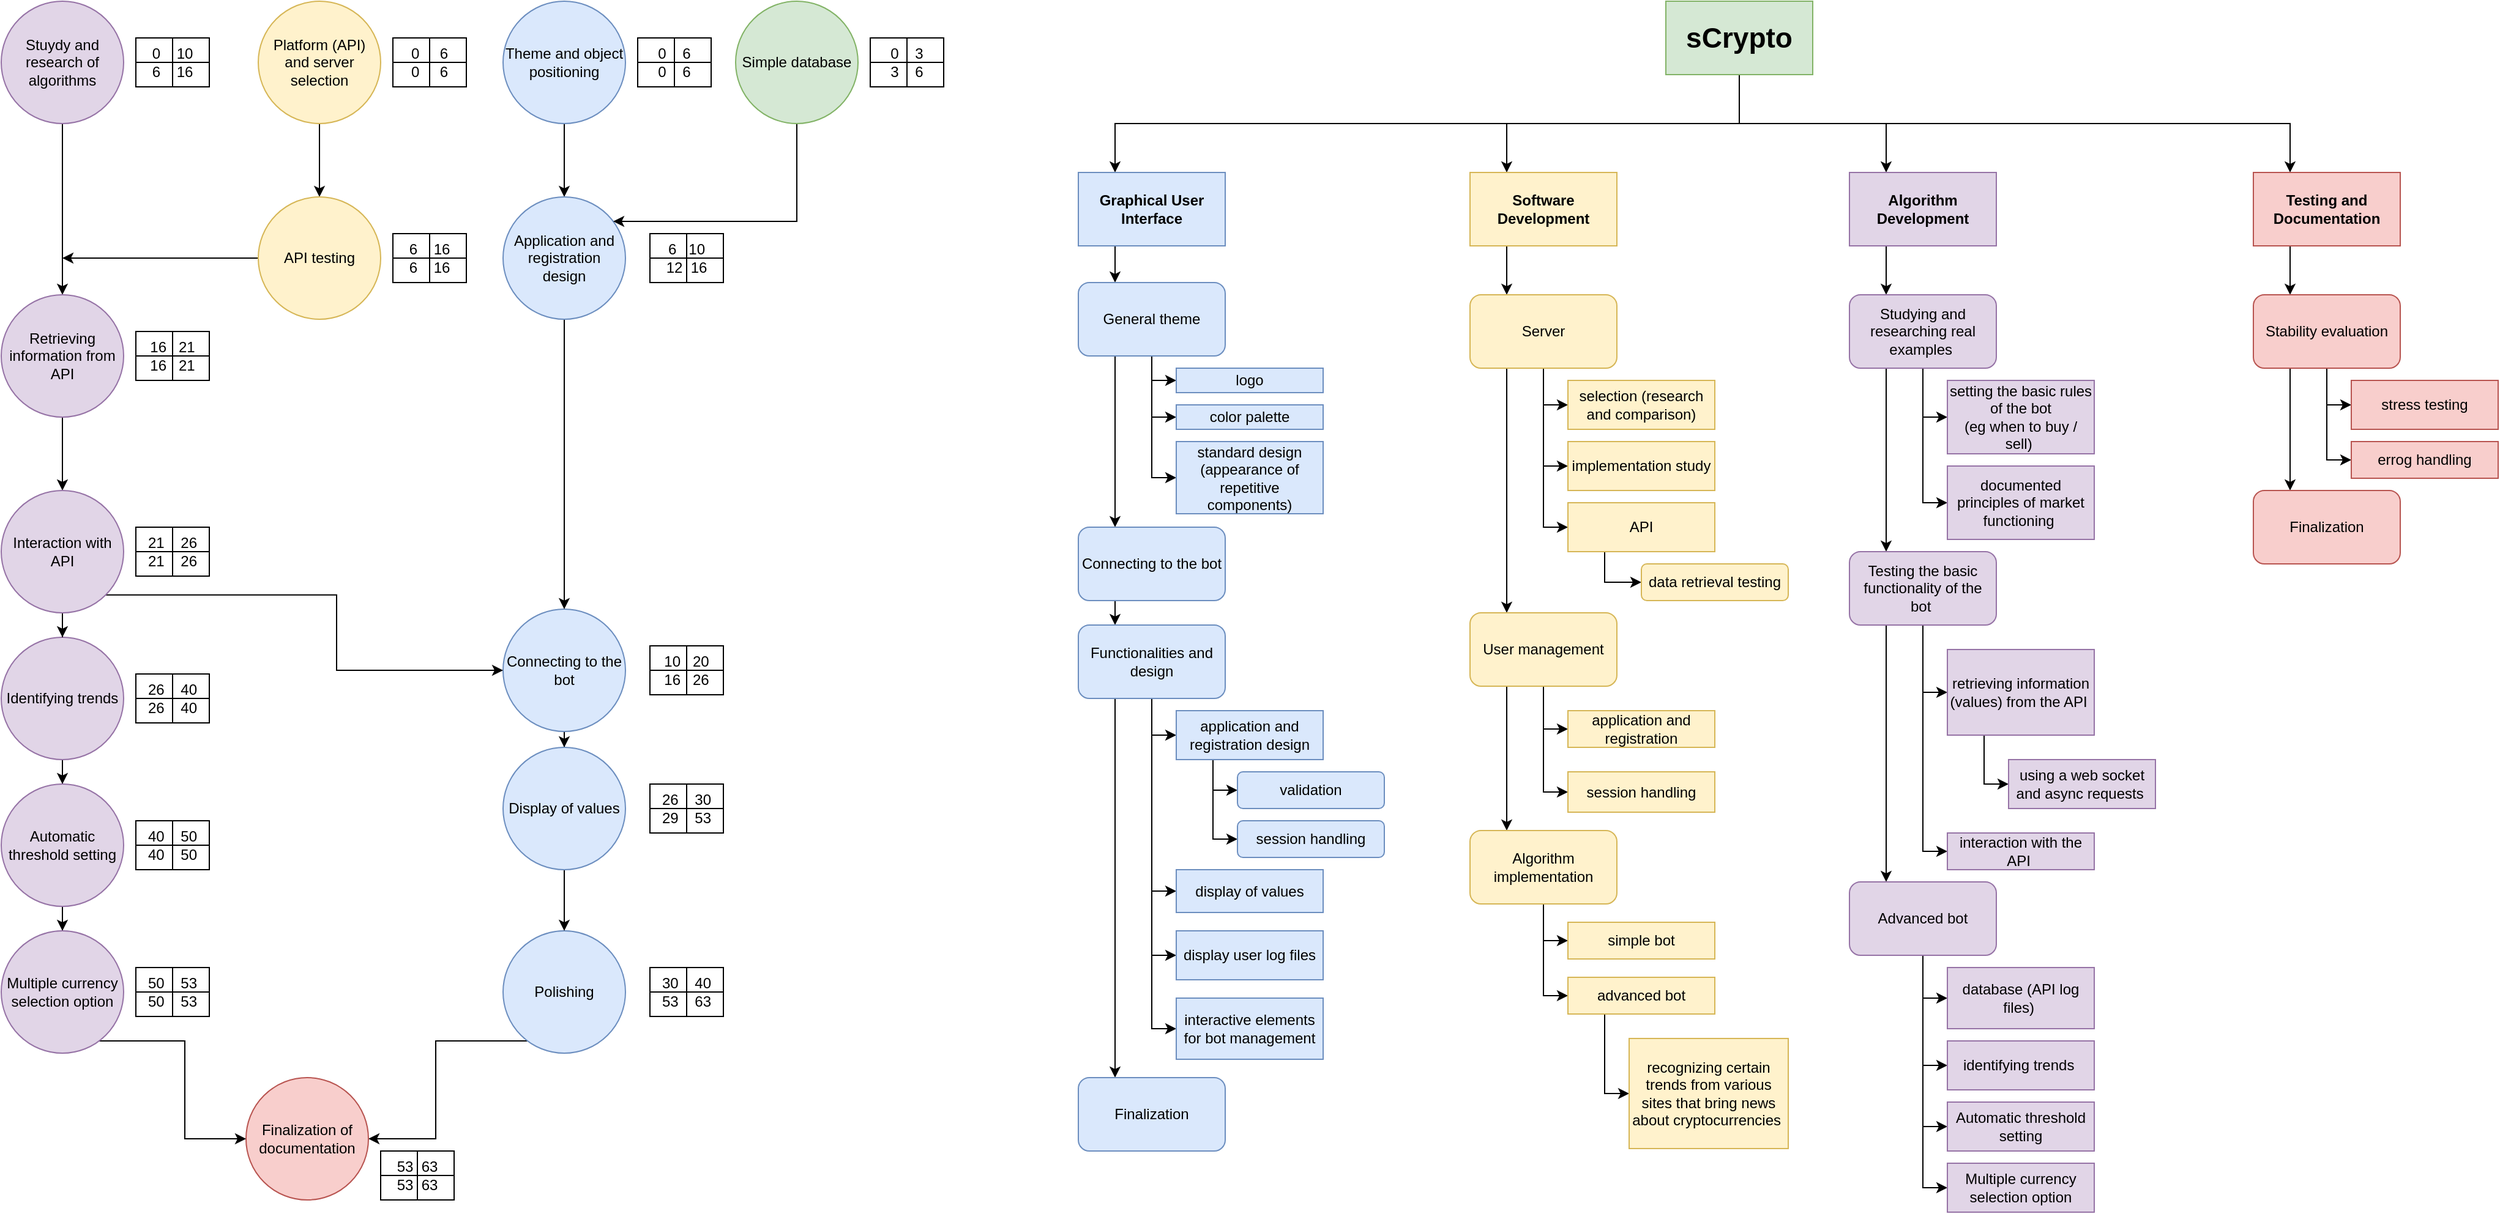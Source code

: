 <mxfile version="14.6.1" type="device"><diagram id="CkMSZtEMz1kI0RhEcMvx" name="Page-1"><mxGraphModel dx="2031" dy="1089" grid="1" gridSize="10" guides="1" tooltips="1" connect="1" arrows="1" fold="1" page="1" pageScale="1" pageWidth="827" pageHeight="1169" math="0" shadow="0"><root><mxCell id="0"/><mxCell id="1" parent="0"/><mxCell id="OihPeRFPpFxohvMjDCtl-1" style="edgeStyle=orthogonalEdgeStyle;rounded=0;orthogonalLoop=1;jettySize=auto;html=1;entryX=0.5;entryY=0;entryDx=0;entryDy=0;" edge="1" parent="1" source="OihPeRFPpFxohvMjDCtl-2" target="OihPeRFPpFxohvMjDCtl-17"><mxGeometry relative="1" as="geometry"><Array as="points"><mxPoint x="90" y="330"/><mxPoint x="90" y="330"/></Array><mxPoint x="30" y="360" as="targetPoint"/></mxGeometry></mxCell><mxCell id="OihPeRFPpFxohvMjDCtl-2" value="&lt;span&gt;Stuydy and research of algorithms&lt;/span&gt;" style="ellipse;whiteSpace=wrap;html=1;aspect=fixed;fillColor=#e1d5e7;strokeColor=#9673a6;" vertex="1" parent="1"><mxGeometry x="40" y="120" width="100" height="100" as="geometry"/></mxCell><mxCell id="OihPeRFPpFxohvMjDCtl-3" style="edgeStyle=orthogonalEdgeStyle;rounded=0;orthogonalLoop=1;jettySize=auto;html=1;" edge="1" parent="1" source="OihPeRFPpFxohvMjDCtl-4" target="OihPeRFPpFxohvMjDCtl-8"><mxGeometry relative="1" as="geometry"/></mxCell><mxCell id="OihPeRFPpFxohvMjDCtl-4" value="Theme and object positioning" style="ellipse;whiteSpace=wrap;html=1;aspect=fixed;fillColor=#dae8fc;strokeColor=#6c8ebf;" vertex="1" parent="1"><mxGeometry x="450" y="120" width="100" height="100" as="geometry"/></mxCell><mxCell id="OihPeRFPpFxohvMjDCtl-5" style="edgeStyle=orthogonalEdgeStyle;rounded=0;orthogonalLoop=1;jettySize=auto;html=1;" edge="1" parent="1" source="OihPeRFPpFxohvMjDCtl-6" target="OihPeRFPpFxohvMjDCtl-28"><mxGeometry relative="1" as="geometry"/></mxCell><mxCell id="OihPeRFPpFxohvMjDCtl-6" value="&lt;span&gt;Connecting to the bot&lt;/span&gt;" style="ellipse;whiteSpace=wrap;html=1;aspect=fixed;fillColor=#dae8fc;strokeColor=#6c8ebf;" vertex="1" parent="1"><mxGeometry x="450" y="617" width="100" height="100" as="geometry"/></mxCell><mxCell id="OihPeRFPpFxohvMjDCtl-7" style="edgeStyle=orthogonalEdgeStyle;rounded=0;orthogonalLoop=1;jettySize=auto;html=1;" edge="1" parent="1" source="OihPeRFPpFxohvMjDCtl-8" target="OihPeRFPpFxohvMjDCtl-6"><mxGeometry relative="1" as="geometry"/></mxCell><mxCell id="OihPeRFPpFxohvMjDCtl-8" value="&lt;span&gt;Application and&lt;br&gt;registration design&lt;/span&gt;" style="ellipse;whiteSpace=wrap;html=1;aspect=fixed;fillColor=#dae8fc;strokeColor=#6c8ebf;" vertex="1" parent="1"><mxGeometry x="450" y="280" width="100" height="100" as="geometry"/></mxCell><mxCell id="OihPeRFPpFxohvMjDCtl-9" style="edgeStyle=orthogonalEdgeStyle;rounded=0;orthogonalLoop=1;jettySize=auto;html=1;entryX=1;entryY=0.5;entryDx=0;entryDy=0;" edge="1" parent="1" source="OihPeRFPpFxohvMjDCtl-10" target="OihPeRFPpFxohvMjDCtl-11"><mxGeometry relative="1" as="geometry"><Array as="points"><mxPoint x="395" y="970"/><mxPoint x="395" y="1050"/></Array></mxGeometry></mxCell><mxCell id="OihPeRFPpFxohvMjDCtl-10" value="&lt;span&gt;Polishing&lt;/span&gt;" style="ellipse;whiteSpace=wrap;html=1;aspect=fixed;fillColor=#dae8fc;strokeColor=#6c8ebf;" vertex="1" parent="1"><mxGeometry x="450" y="880" width="100" height="100" as="geometry"/></mxCell><mxCell id="OihPeRFPpFxohvMjDCtl-11" value="&lt;span&gt;Finalization of documentation&lt;/span&gt;" style="ellipse;whiteSpace=wrap;html=1;aspect=fixed;fillColor=#f8cecc;strokeColor=#b85450;" vertex="1" parent="1"><mxGeometry x="240" y="1000" width="100" height="100" as="geometry"/></mxCell><mxCell id="OihPeRFPpFxohvMjDCtl-12" style="edgeStyle=orthogonalEdgeStyle;rounded=0;orthogonalLoop=1;jettySize=auto;html=1;" edge="1" parent="1" source="OihPeRFPpFxohvMjDCtl-13" target="OihPeRFPpFxohvMjDCtl-30"><mxGeometry relative="1" as="geometry"/></mxCell><mxCell id="OihPeRFPpFxohvMjDCtl-13" value="Platform (API) and server selection" style="ellipse;whiteSpace=wrap;html=1;aspect=fixed;fillColor=#fff2cc;strokeColor=#d6b656;" vertex="1" parent="1"><mxGeometry x="250" y="120" width="100" height="100" as="geometry"/></mxCell><mxCell id="OihPeRFPpFxohvMjDCtl-14" style="edgeStyle=orthogonalEdgeStyle;rounded=0;orthogonalLoop=1;jettySize=auto;html=1;exitX=0.5;exitY=1;exitDx=0;exitDy=0;" edge="1" parent="1" source="OihPeRFPpFxohvMjDCtl-15" target="OihPeRFPpFxohvMjDCtl-8"><mxGeometry relative="1" as="geometry"><Array as="points"><mxPoint x="690" y="300"/></Array></mxGeometry></mxCell><mxCell id="OihPeRFPpFxohvMjDCtl-15" value="Simple database" style="ellipse;whiteSpace=wrap;html=1;aspect=fixed;fillColor=#d5e8d4;strokeColor=#82b366;" vertex="1" parent="1"><mxGeometry x="640" y="120" width="100" height="100" as="geometry"/></mxCell><mxCell id="OihPeRFPpFxohvMjDCtl-16" style="edgeStyle=orthogonalEdgeStyle;rounded=0;orthogonalLoop=1;jettySize=auto;html=1;entryX=0.5;entryY=0;entryDx=0;entryDy=0;" edge="1" parent="1" source="OihPeRFPpFxohvMjDCtl-17" target="OihPeRFPpFxohvMjDCtl-26"><mxGeometry relative="1" as="geometry"/></mxCell><mxCell id="OihPeRFPpFxohvMjDCtl-17" value="Retrieving information from API" style="ellipse;whiteSpace=wrap;html=1;aspect=fixed;fillColor=#e1d5e7;strokeColor=#9673a6;" vertex="1" parent="1"><mxGeometry x="40" y="360" width="100" height="100" as="geometry"/></mxCell><mxCell id="OihPeRFPpFxohvMjDCtl-18" style="edgeStyle=orthogonalEdgeStyle;rounded=0;orthogonalLoop=1;jettySize=auto;html=1;" edge="1" parent="1" source="OihPeRFPpFxohvMjDCtl-19" target="OihPeRFPpFxohvMjDCtl-21"><mxGeometry relative="1" as="geometry"/></mxCell><mxCell id="OihPeRFPpFxohvMjDCtl-19" value="Identifying trends" style="ellipse;whiteSpace=wrap;html=1;aspect=fixed;fillColor=#e1d5e7;strokeColor=#9673a6;" vertex="1" parent="1"><mxGeometry x="40" y="640" width="100" height="100" as="geometry"/></mxCell><mxCell id="OihPeRFPpFxohvMjDCtl-20" style="edgeStyle=orthogonalEdgeStyle;rounded=0;orthogonalLoop=1;jettySize=auto;html=1;" edge="1" parent="1" source="OihPeRFPpFxohvMjDCtl-21" target="OihPeRFPpFxohvMjDCtl-23"><mxGeometry relative="1" as="geometry"/></mxCell><mxCell id="OihPeRFPpFxohvMjDCtl-21" value="Automatic threshold setting" style="ellipse;whiteSpace=wrap;html=1;aspect=fixed;fillColor=#e1d5e7;strokeColor=#9673a6;" vertex="1" parent="1"><mxGeometry x="40" y="760" width="100" height="100" as="geometry"/></mxCell><mxCell id="OihPeRFPpFxohvMjDCtl-22" style="edgeStyle=orthogonalEdgeStyle;rounded=0;orthogonalLoop=1;jettySize=auto;html=1;entryX=0;entryY=0.5;entryDx=0;entryDy=0;" edge="1" parent="1" source="OihPeRFPpFxohvMjDCtl-23" target="OihPeRFPpFxohvMjDCtl-11"><mxGeometry relative="1" as="geometry"><Array as="points"><mxPoint x="190" y="970"/><mxPoint x="190" y="1050"/></Array></mxGeometry></mxCell><mxCell id="OihPeRFPpFxohvMjDCtl-23" value="Multiple currency selection option" style="ellipse;whiteSpace=wrap;html=1;aspect=fixed;fillColor=#e1d5e7;strokeColor=#9673a6;" vertex="1" parent="1"><mxGeometry x="40" y="880" width="100" height="100" as="geometry"/></mxCell><mxCell id="OihPeRFPpFxohvMjDCtl-24" style="edgeStyle=orthogonalEdgeStyle;rounded=0;orthogonalLoop=1;jettySize=auto;html=1;" edge="1" parent="1" source="OihPeRFPpFxohvMjDCtl-26" target="OihPeRFPpFxohvMjDCtl-19"><mxGeometry relative="1" as="geometry"/></mxCell><mxCell id="OihPeRFPpFxohvMjDCtl-25" style="edgeStyle=orthogonalEdgeStyle;rounded=0;orthogonalLoop=1;jettySize=auto;html=1;exitX=1;exitY=1;exitDx=0;exitDy=0;" edge="1" parent="1" source="OihPeRFPpFxohvMjDCtl-26" target="OihPeRFPpFxohvMjDCtl-6"><mxGeometry relative="1" as="geometry"><Array as="points"><mxPoint x="314" y="605"/><mxPoint x="314" y="667"/></Array></mxGeometry></mxCell><mxCell id="OihPeRFPpFxohvMjDCtl-26" value="Interaction with API" style="ellipse;whiteSpace=wrap;html=1;aspect=fixed;fillColor=#e1d5e7;strokeColor=#9673a6;" vertex="1" parent="1"><mxGeometry x="40" y="520" width="100" height="100" as="geometry"/></mxCell><mxCell id="OihPeRFPpFxohvMjDCtl-27" style="edgeStyle=orthogonalEdgeStyle;rounded=0;orthogonalLoop=1;jettySize=auto;html=1;" edge="1" parent="1" source="OihPeRFPpFxohvMjDCtl-28" target="OihPeRFPpFxohvMjDCtl-10"><mxGeometry relative="1" as="geometry"/></mxCell><mxCell id="OihPeRFPpFxohvMjDCtl-28" value="&lt;span&gt;Display of values&lt;/span&gt;" style="ellipse;whiteSpace=wrap;html=1;aspect=fixed;fillColor=#dae8fc;strokeColor=#6c8ebf;" vertex="1" parent="1"><mxGeometry x="450" y="730" width="100" height="100" as="geometry"/></mxCell><mxCell id="OihPeRFPpFxohvMjDCtl-29" style="edgeStyle=orthogonalEdgeStyle;rounded=0;orthogonalLoop=1;jettySize=auto;html=1;" edge="1" parent="1" source="OihPeRFPpFxohvMjDCtl-30"><mxGeometry relative="1" as="geometry"><mxPoint x="90" y="330.0" as="targetPoint"/><Array as="points"><mxPoint x="90" y="330"/></Array></mxGeometry></mxCell><mxCell id="OihPeRFPpFxohvMjDCtl-30" value="&lt;div&gt;API testing&lt;/div&gt;" style="ellipse;whiteSpace=wrap;html=1;aspect=fixed;fillColor=#fff2cc;strokeColor=#d6b656;" vertex="1" parent="1"><mxGeometry x="250" y="280" width="100" height="100" as="geometry"/></mxCell><mxCell id="OihPeRFPpFxohvMjDCtl-31" value="&lt;div&gt;0&amp;nbsp;&amp;nbsp;&amp;nbsp; 10&lt;/div&gt;&lt;div&gt;6&amp;nbsp;&amp;nbsp;&amp;nbsp; 16&lt;br&gt;&lt;/div&gt;" style="shape=internalStorage;whiteSpace=wrap;html=1;backgroundOutline=1;dx=30;dy=20;" vertex="1" parent="1"><mxGeometry x="150" y="150" width="60" height="40" as="geometry"/></mxCell><mxCell id="OihPeRFPpFxohvMjDCtl-32" value="&lt;div&gt;0&amp;nbsp;&amp;nbsp;&amp;nbsp;&amp;nbsp; 6&lt;br&gt;&lt;/div&gt;&lt;div&gt;0&amp;nbsp;&amp;nbsp;&amp;nbsp;&amp;nbsp; 6&lt;br&gt;&lt;/div&gt;" style="shape=internalStorage;whiteSpace=wrap;html=1;backgroundOutline=1;dx=30;dy=20;" vertex="1" parent="1"><mxGeometry x="360" y="150" width="60" height="40" as="geometry"/></mxCell><mxCell id="OihPeRFPpFxohvMjDCtl-33" value="&lt;div&gt;0&amp;nbsp;&amp;nbsp;&amp;nbsp; 6&lt;/div&gt;&lt;div&gt;0&amp;nbsp;&amp;nbsp;&amp;nbsp; 6&lt;br&gt;&lt;/div&gt;" style="shape=internalStorage;whiteSpace=wrap;html=1;backgroundOutline=1;dx=30;dy=20;" vertex="1" parent="1"><mxGeometry x="560" y="150" width="60" height="40" as="geometry"/></mxCell><mxCell id="OihPeRFPpFxohvMjDCtl-34" value="&lt;div&gt;0&amp;nbsp;&amp;nbsp;&amp;nbsp; 3&lt;/div&gt;&lt;div&gt;3&amp;nbsp;&amp;nbsp;&amp;nbsp; 6&lt;br&gt;&lt;/div&gt;" style="shape=internalStorage;whiteSpace=wrap;html=1;backgroundOutline=1;dx=30;dy=20;" vertex="1" parent="1"><mxGeometry x="750" y="150" width="60" height="40" as="geometry"/></mxCell><mxCell id="OihPeRFPpFxohvMjDCtl-35" value="&lt;div&gt;6&amp;nbsp;&amp;nbsp;&amp;nbsp; 16&lt;/div&gt;&lt;div&gt;6&amp;nbsp;&amp;nbsp;&amp;nbsp; 16&lt;br&gt;&lt;/div&gt;" style="shape=internalStorage;whiteSpace=wrap;html=1;backgroundOutline=1;dx=30;dy=20;" vertex="1" parent="1"><mxGeometry x="360" y="310" width="60" height="40" as="geometry"/></mxCell><mxCell id="OihPeRFPpFxohvMjDCtl-36" value="&lt;div&gt;6&amp;nbsp;&amp;nbsp; 10&lt;/div&gt;&lt;div&gt;12&amp;nbsp; 16&lt;br&gt;&lt;/div&gt;" style="shape=internalStorage;whiteSpace=wrap;html=1;backgroundOutline=1;dx=30;dy=20;" vertex="1" parent="1"><mxGeometry x="570" y="310" width="60" height="40" as="geometry"/></mxCell><mxCell id="OihPeRFPpFxohvMjDCtl-37" value="&lt;div&gt;16&amp;nbsp;&amp;nbsp; 21&lt;/div&gt;&lt;div&gt;16&amp;nbsp;&amp;nbsp; 21&lt;br&gt;&lt;/div&gt;" style="shape=internalStorage;whiteSpace=wrap;html=1;backgroundOutline=1;dx=30;dy=20;" vertex="1" parent="1"><mxGeometry x="150" y="390" width="60" height="40" as="geometry"/></mxCell><mxCell id="OihPeRFPpFxohvMjDCtl-38" value="&lt;div&gt;21 &amp;nbsp;&amp;nbsp; 26&lt;/div&gt;&lt;div&gt;21 &amp;nbsp;&amp;nbsp; 26&lt;br&gt;&lt;/div&gt;" style="shape=internalStorage;whiteSpace=wrap;html=1;backgroundOutline=1;dx=30;dy=20;" vertex="1" parent="1"><mxGeometry x="150" y="550" width="60" height="40" as="geometry"/></mxCell><mxCell id="OihPeRFPpFxohvMjDCtl-39" value="&lt;div&gt;10&amp;nbsp;&amp;nbsp; 20&lt;br&gt;&lt;/div&gt;&lt;div&gt;16&amp;nbsp;&amp;nbsp; 26&lt;br&gt;&lt;/div&gt;" style="shape=internalStorage;whiteSpace=wrap;html=1;backgroundOutline=1;dx=30;dy=20;" vertex="1" parent="1"><mxGeometry x="570" y="647" width="60" height="40" as="geometry"/></mxCell><mxCell id="OihPeRFPpFxohvMjDCtl-40" value="&lt;div&gt;26 &amp;nbsp;&amp;nbsp; 40&lt;/div&gt;&lt;div&gt;26&amp;nbsp;&amp;nbsp;&amp;nbsp; 40&lt;br&gt;&lt;/div&gt;" style="shape=internalStorage;whiteSpace=wrap;html=1;backgroundOutline=1;dx=30;dy=20;" vertex="1" parent="1"><mxGeometry x="150" y="670" width="60" height="40" as="geometry"/></mxCell><mxCell id="OihPeRFPpFxohvMjDCtl-41" value="&lt;div&gt;40 &amp;nbsp;&amp;nbsp; 50&lt;br&gt;&lt;/div&gt;&lt;div&gt;40&amp;nbsp;&amp;nbsp;&amp;nbsp; 50 &lt;br&gt;&lt;/div&gt;" style="shape=internalStorage;whiteSpace=wrap;html=1;backgroundOutline=1;dx=30;dy=20;" vertex="1" parent="1"><mxGeometry x="150" y="790" width="60" height="40" as="geometry"/></mxCell><mxCell id="OihPeRFPpFxohvMjDCtl-42" value="&lt;div&gt;50 &amp;nbsp;&amp;nbsp; 53&lt;/div&gt;&lt;div&gt;50 &amp;nbsp;&amp;nbsp; 53&lt;br&gt;&lt;/div&gt;" style="shape=internalStorage;whiteSpace=wrap;html=1;backgroundOutline=1;dx=30;dy=20;" vertex="1" parent="1"><mxGeometry x="150" y="910" width="60" height="40" as="geometry"/></mxCell><mxCell id="OihPeRFPpFxohvMjDCtl-43" value="&lt;div&gt;26 &amp;nbsp;&amp;nbsp; 30&lt;/div&gt;&lt;div&gt;29&amp;nbsp;&amp;nbsp;&amp;nbsp; 53&lt;br&gt;&lt;/div&gt;" style="shape=internalStorage;whiteSpace=wrap;html=1;backgroundOutline=1;dx=30;dy=20;" vertex="1" parent="1"><mxGeometry x="570" y="760" width="60" height="40" as="geometry"/></mxCell><mxCell id="OihPeRFPpFxohvMjDCtl-44" value="&lt;div&gt;30&amp;nbsp;&amp;nbsp;&amp;nbsp; 40&lt;/div&gt;&lt;div&gt;53&amp;nbsp;&amp;nbsp;&amp;nbsp; 63&lt;br&gt;&lt;/div&gt;" style="shape=internalStorage;whiteSpace=wrap;html=1;backgroundOutline=1;dx=30;dy=20;" vertex="1" parent="1"><mxGeometry x="570" y="910" width="60" height="40" as="geometry"/></mxCell><mxCell id="OihPeRFPpFxohvMjDCtl-45" value="&lt;div&gt;53&amp;nbsp; 63&lt;/div&gt;&lt;div&gt;53&amp;nbsp; 63&lt;br&gt;&lt;/div&gt;" style="shape=internalStorage;whiteSpace=wrap;html=1;backgroundOutline=1;dx=30;dy=20;" vertex="1" parent="1"><mxGeometry x="350" y="1060" width="60" height="40" as="geometry"/></mxCell><mxCell id="OihPeRFPpFxohvMjDCtl-46" style="edgeStyle=orthogonalEdgeStyle;rounded=0;orthogonalLoop=1;jettySize=auto;html=1;exitX=0.5;exitY=1;exitDx=0;exitDy=0;entryX=0.25;entryY=0;entryDx=0;entryDy=0;" edge="1" parent="1" source="OihPeRFPpFxohvMjDCtl-50" target="OihPeRFPpFxohvMjDCtl-52"><mxGeometry relative="1" as="geometry"/></mxCell><mxCell id="OihPeRFPpFxohvMjDCtl-47" style="edgeStyle=orthogonalEdgeStyle;rounded=0;orthogonalLoop=1;jettySize=auto;html=1;exitX=0.5;exitY=1;exitDx=0;exitDy=0;entryX=0.25;entryY=0;entryDx=0;entryDy=0;" edge="1" parent="1" source="OihPeRFPpFxohvMjDCtl-50" target="OihPeRFPpFxohvMjDCtl-63"><mxGeometry relative="1" as="geometry"/></mxCell><mxCell id="OihPeRFPpFxohvMjDCtl-48" style="edgeStyle=orthogonalEdgeStyle;rounded=0;orthogonalLoop=1;jettySize=auto;html=1;exitX=0.5;exitY=1;exitDx=0;exitDy=0;entryX=0.25;entryY=0;entryDx=0;entryDy=0;" edge="1" parent="1" source="OihPeRFPpFxohvMjDCtl-50" target="OihPeRFPpFxohvMjDCtl-56"><mxGeometry relative="1" as="geometry"/></mxCell><mxCell id="OihPeRFPpFxohvMjDCtl-49" style="edgeStyle=orthogonalEdgeStyle;rounded=0;orthogonalLoop=1;jettySize=auto;html=1;exitX=0.5;exitY=1;exitDx=0;exitDy=0;entryX=0.25;entryY=0;entryDx=0;entryDy=0;" edge="1" parent="1" source="OihPeRFPpFxohvMjDCtl-50" target="OihPeRFPpFxohvMjDCtl-54"><mxGeometry relative="1" as="geometry"/></mxCell><mxCell id="OihPeRFPpFxohvMjDCtl-50" value="&lt;div style=&quot;font-size: 23px&quot;&gt;&lt;b&gt;sCrypto&lt;/b&gt;&lt;font style=&quot;font-size: 23px&quot;&gt;&lt;b&gt;&lt;br&gt;&lt;/b&gt;&lt;/font&gt;&lt;/div&gt;" style="rounded=0;whiteSpace=wrap;html=1;fillColor=#d5e8d4;strokeColor=#82b366;" vertex="1" parent="1"><mxGeometry x="1400" y="120" width="120" height="60" as="geometry"/></mxCell><mxCell id="OihPeRFPpFxohvMjDCtl-51" style="edgeStyle=orthogonalEdgeStyle;rounded=0;orthogonalLoop=1;jettySize=auto;html=1;exitX=0.25;exitY=1;exitDx=0;exitDy=0;entryX=0.25;entryY=0;entryDx=0;entryDy=0;" edge="1" parent="1" source="OihPeRFPpFxohvMjDCtl-52" target="OihPeRFPpFxohvMjDCtl-61"><mxGeometry relative="1" as="geometry"/></mxCell><mxCell id="OihPeRFPpFxohvMjDCtl-52" value="&lt;b&gt;Graphical User Interface&lt;br&gt;&lt;/b&gt;" style="rounded=0;whiteSpace=wrap;html=1;fillColor=#dae8fc;strokeColor=#6c8ebf;" vertex="1" parent="1"><mxGeometry x="920" y="260" width="120" height="60" as="geometry"/></mxCell><mxCell id="OihPeRFPpFxohvMjDCtl-53" style="edgeStyle=orthogonalEdgeStyle;rounded=0;orthogonalLoop=1;jettySize=auto;html=1;exitX=0.25;exitY=1;exitDx=0;exitDy=0;entryX=0.25;entryY=0;entryDx=0;entryDy=0;" edge="1" parent="1" source="OihPeRFPpFxohvMjDCtl-54" target="OihPeRFPpFxohvMjDCtl-80"><mxGeometry relative="1" as="geometry"/></mxCell><mxCell id="OihPeRFPpFxohvMjDCtl-54" value="&lt;b&gt;Software Development&lt;br&gt;&lt;/b&gt;" style="rounded=0;whiteSpace=wrap;html=1;fillColor=#fff2cc;strokeColor=#d6b656;" vertex="1" parent="1"><mxGeometry x="1240" y="260" width="120" height="60" as="geometry"/></mxCell><mxCell id="OihPeRFPpFxohvMjDCtl-55" style="edgeStyle=orthogonalEdgeStyle;rounded=0;orthogonalLoop=1;jettySize=auto;html=1;exitX=0.25;exitY=1;exitDx=0;exitDy=0;entryX=0.25;entryY=0;entryDx=0;entryDy=0;" edge="1" parent="1" source="OihPeRFPpFxohvMjDCtl-56" target="OihPeRFPpFxohvMjDCtl-131"><mxGeometry relative="1" as="geometry"/></mxCell><mxCell id="OihPeRFPpFxohvMjDCtl-56" value="&lt;b&gt;Testing and Documentation&lt;br&gt;&lt;/b&gt;" style="rounded=0;whiteSpace=wrap;html=1;fillColor=#f8cecc;strokeColor=#b85450;" vertex="1" parent="1"><mxGeometry x="1880" y="260" width="120" height="60" as="geometry"/></mxCell><mxCell id="OihPeRFPpFxohvMjDCtl-57" style="edgeStyle=orthogonalEdgeStyle;rounded=0;orthogonalLoop=1;jettySize=auto;html=1;exitX=0.25;exitY=1;exitDx=0;exitDy=0;entryX=0.25;entryY=0;entryDx=0;entryDy=0;" edge="1" parent="1" source="OihPeRFPpFxohvMjDCtl-61" target="OihPeRFPpFxohvMjDCtl-68"><mxGeometry relative="1" as="geometry"/></mxCell><mxCell id="OihPeRFPpFxohvMjDCtl-58" style="edgeStyle=orthogonalEdgeStyle;rounded=0;orthogonalLoop=1;jettySize=auto;html=1;exitX=0.5;exitY=1;exitDx=0;exitDy=0;entryX=0;entryY=0.5;entryDx=0;entryDy=0;" edge="1" parent="1" source="OihPeRFPpFxohvMjDCtl-61" target="OihPeRFPpFxohvMjDCtl-66"><mxGeometry relative="1" as="geometry"/></mxCell><mxCell id="OihPeRFPpFxohvMjDCtl-59" style="edgeStyle=orthogonalEdgeStyle;rounded=0;orthogonalLoop=1;jettySize=auto;html=1;exitX=0.5;exitY=1;exitDx=0;exitDy=0;entryX=0;entryY=0.5;entryDx=0;entryDy=0;" edge="1" parent="1" source="OihPeRFPpFxohvMjDCtl-61" target="OihPeRFPpFxohvMjDCtl-65"><mxGeometry relative="1" as="geometry"><Array as="points"><mxPoint x="980" y="430"/></Array></mxGeometry></mxCell><mxCell id="OihPeRFPpFxohvMjDCtl-60" style="edgeStyle=orthogonalEdgeStyle;rounded=0;orthogonalLoop=1;jettySize=auto;html=1;exitX=0.5;exitY=1;exitDx=0;exitDy=0;entryX=0;entryY=0.5;entryDx=0;entryDy=0;" edge="1" parent="1" source="OihPeRFPpFxohvMjDCtl-61" target="OihPeRFPpFxohvMjDCtl-64"><mxGeometry relative="1" as="geometry"/></mxCell><mxCell id="OihPeRFPpFxohvMjDCtl-61" value="General theme" style="rounded=1;whiteSpace=wrap;html=1;fillColor=#dae8fc;strokeColor=#6c8ebf;" vertex="1" parent="1"><mxGeometry x="920" y="350" width="120" height="60" as="geometry"/></mxCell><mxCell id="OihPeRFPpFxohvMjDCtl-62" style="edgeStyle=orthogonalEdgeStyle;rounded=0;orthogonalLoop=1;jettySize=auto;html=1;exitX=0.25;exitY=1;exitDx=0;exitDy=0;entryX=0.25;entryY=0;entryDx=0;entryDy=0;" edge="1" parent="1" source="OihPeRFPpFxohvMjDCtl-63" target="OihPeRFPpFxohvMjDCtl-101"><mxGeometry relative="1" as="geometry"/></mxCell><mxCell id="OihPeRFPpFxohvMjDCtl-63" value="&lt;b&gt;Algorithm Development&lt;br&gt;&lt;/b&gt;" style="rounded=0;whiteSpace=wrap;html=1;fillColor=#e1d5e7;strokeColor=#9673a6;" vertex="1" parent="1"><mxGeometry x="1550" y="260" width="120" height="60" as="geometry"/></mxCell><mxCell id="OihPeRFPpFxohvMjDCtl-64" value="color palette" style="rounded=0;whiteSpace=wrap;html=1;fillColor=#dae8fc;strokeColor=#6c8ebf;" vertex="1" parent="1"><mxGeometry x="1000" y="450" width="120" height="20" as="geometry"/></mxCell><mxCell id="OihPeRFPpFxohvMjDCtl-65" value="logo" style="rounded=0;whiteSpace=wrap;html=1;fillColor=#dae8fc;strokeColor=#6c8ebf;" vertex="1" parent="1"><mxGeometry x="1000" y="420" width="120" height="20" as="geometry"/></mxCell><mxCell id="OihPeRFPpFxohvMjDCtl-66" value="standard design (appearance of repetitive components)" style="rounded=0;whiteSpace=wrap;html=1;fillColor=#dae8fc;strokeColor=#6c8ebf;" vertex="1" parent="1"><mxGeometry x="1000" y="480" width="120" height="59" as="geometry"/></mxCell><mxCell id="OihPeRFPpFxohvMjDCtl-67" style="edgeStyle=orthogonalEdgeStyle;rounded=0;orthogonalLoop=1;jettySize=auto;html=1;exitX=0.25;exitY=1;exitDx=0;exitDy=0;entryX=0.25;entryY=0;entryDx=0;entryDy=0;" edge="1" parent="1" source="OihPeRFPpFxohvMjDCtl-68" target="OihPeRFPpFxohvMjDCtl-74"><mxGeometry relative="1" as="geometry"/></mxCell><mxCell id="OihPeRFPpFxohvMjDCtl-68" value="Connecting to the bot" style="rounded=1;whiteSpace=wrap;html=1;fillColor=#dae8fc;strokeColor=#6c8ebf;" vertex="1" parent="1"><mxGeometry x="920" y="550" width="120" height="60" as="geometry"/></mxCell><mxCell id="OihPeRFPpFxohvMjDCtl-69" style="edgeStyle=orthogonalEdgeStyle;rounded=0;orthogonalLoop=1;jettySize=auto;html=1;exitX=0.25;exitY=1;exitDx=0;exitDy=0;entryX=0.25;entryY=0;entryDx=0;entryDy=0;" edge="1" parent="1" source="OihPeRFPpFxohvMjDCtl-74" target="OihPeRFPpFxohvMjDCtl-75"><mxGeometry relative="1" as="geometry"/></mxCell><mxCell id="OihPeRFPpFxohvMjDCtl-70" style="edgeStyle=orthogonalEdgeStyle;rounded=0;orthogonalLoop=1;jettySize=auto;html=1;exitX=0.5;exitY=1;exitDx=0;exitDy=0;entryX=0;entryY=0.5;entryDx=0;entryDy=0;" edge="1" parent="1" source="OihPeRFPpFxohvMjDCtl-74" target="OihPeRFPpFxohvMjDCtl-120"><mxGeometry relative="1" as="geometry"><Array as="points"><mxPoint x="980" y="720"/></Array></mxGeometry></mxCell><mxCell id="OihPeRFPpFxohvMjDCtl-71" style="edgeStyle=orthogonalEdgeStyle;rounded=0;orthogonalLoop=1;jettySize=auto;html=1;exitX=0.5;exitY=1;exitDx=0;exitDy=0;entryX=0;entryY=0.5;entryDx=0;entryDy=0;" edge="1" parent="1" source="OihPeRFPpFxohvMjDCtl-74" target="OihPeRFPpFxohvMjDCtl-124"><mxGeometry relative="1" as="geometry"/></mxCell><mxCell id="OihPeRFPpFxohvMjDCtl-72" style="edgeStyle=orthogonalEdgeStyle;rounded=0;orthogonalLoop=1;jettySize=auto;html=1;exitX=0.5;exitY=1;exitDx=0;exitDy=0;entryX=0;entryY=0.5;entryDx=0;entryDy=0;" edge="1" parent="1" source="OihPeRFPpFxohvMjDCtl-74" target="OihPeRFPpFxohvMjDCtl-125"><mxGeometry relative="1" as="geometry"/></mxCell><mxCell id="OihPeRFPpFxohvMjDCtl-73" style="edgeStyle=orthogonalEdgeStyle;rounded=0;orthogonalLoop=1;jettySize=auto;html=1;exitX=0.5;exitY=1;exitDx=0;exitDy=0;entryX=0;entryY=0.5;entryDx=0;entryDy=0;" edge="1" parent="1" source="OihPeRFPpFxohvMjDCtl-74" target="OihPeRFPpFxohvMjDCtl-127"><mxGeometry relative="1" as="geometry"/></mxCell><mxCell id="OihPeRFPpFxohvMjDCtl-74" value="Functionalities and design" style="rounded=1;whiteSpace=wrap;html=1;fillColor=#dae8fc;strokeColor=#6c8ebf;" vertex="1" parent="1"><mxGeometry x="920" y="630" width="120" height="60" as="geometry"/></mxCell><mxCell id="OihPeRFPpFxohvMjDCtl-75" value="&lt;div&gt;Finalization&lt;/div&gt;" style="rounded=1;whiteSpace=wrap;html=1;fillColor=#dae8fc;strokeColor=#6c8ebf;" vertex="1" parent="1"><mxGeometry x="920" y="1000" width="120" height="60" as="geometry"/></mxCell><mxCell id="OihPeRFPpFxohvMjDCtl-76" style="edgeStyle=orthogonalEdgeStyle;rounded=0;orthogonalLoop=1;jettySize=auto;html=1;exitX=0.5;exitY=1;exitDx=0;exitDy=0;entryX=0;entryY=0.5;entryDx=0;entryDy=0;" edge="1" parent="1" source="OihPeRFPpFxohvMjDCtl-80" target="OihPeRFPpFxohvMjDCtl-81"><mxGeometry relative="1" as="geometry"><Array as="points"><mxPoint x="1300" y="450"/></Array></mxGeometry></mxCell><mxCell id="OihPeRFPpFxohvMjDCtl-77" style="edgeStyle=orthogonalEdgeStyle;rounded=0;orthogonalLoop=1;jettySize=auto;html=1;exitX=0.5;exitY=1;exitDx=0;exitDy=0;entryX=0;entryY=0.5;entryDx=0;entryDy=0;" edge="1" parent="1" source="OihPeRFPpFxohvMjDCtl-80" target="OihPeRFPpFxohvMjDCtl-82"><mxGeometry relative="1" as="geometry"/></mxCell><mxCell id="OihPeRFPpFxohvMjDCtl-78" style="edgeStyle=orthogonalEdgeStyle;rounded=0;orthogonalLoop=1;jettySize=auto;html=1;exitX=0.5;exitY=1;exitDx=0;exitDy=0;entryX=0;entryY=0.5;entryDx=0;entryDy=0;" edge="1" parent="1" source="OihPeRFPpFxohvMjDCtl-80" target="OihPeRFPpFxohvMjDCtl-84"><mxGeometry relative="1" as="geometry"/></mxCell><mxCell id="OihPeRFPpFxohvMjDCtl-79" style="edgeStyle=orthogonalEdgeStyle;rounded=0;orthogonalLoop=1;jettySize=auto;html=1;exitX=0.25;exitY=1;exitDx=0;exitDy=0;entryX=0.25;entryY=0;entryDx=0;entryDy=0;" edge="1" parent="1" source="OihPeRFPpFxohvMjDCtl-80" target="OihPeRFPpFxohvMjDCtl-89"><mxGeometry relative="1" as="geometry"/></mxCell><mxCell id="OihPeRFPpFxohvMjDCtl-80" value="Server" style="rounded=1;whiteSpace=wrap;html=1;fillColor=#fff2cc;strokeColor=#d6b656;" vertex="1" parent="1"><mxGeometry x="1240" y="360" width="120" height="60" as="geometry"/></mxCell><mxCell id="OihPeRFPpFxohvMjDCtl-81" value="selection (research and comparison)" style="rounded=0;whiteSpace=wrap;html=1;fillColor=#fff2cc;strokeColor=#d6b656;" vertex="1" parent="1"><mxGeometry x="1320" y="430" width="120" height="40" as="geometry"/></mxCell><mxCell id="OihPeRFPpFxohvMjDCtl-82" value="implementation study" style="rounded=0;whiteSpace=wrap;html=1;fillColor=#fff2cc;strokeColor=#d6b656;" vertex="1" parent="1"><mxGeometry x="1320" y="480" width="120" height="40" as="geometry"/></mxCell><mxCell id="OihPeRFPpFxohvMjDCtl-83" style="edgeStyle=orthogonalEdgeStyle;rounded=0;orthogonalLoop=1;jettySize=auto;html=1;exitX=0.25;exitY=1;exitDx=0;exitDy=0;entryX=0;entryY=0.5;entryDx=0;entryDy=0;" edge="1" parent="1" source="OihPeRFPpFxohvMjDCtl-84" target="OihPeRFPpFxohvMjDCtl-85"><mxGeometry relative="1" as="geometry"><Array as="points"><mxPoint x="1350" y="595"/></Array></mxGeometry></mxCell><mxCell id="OihPeRFPpFxohvMjDCtl-84" value="API" style="rounded=0;whiteSpace=wrap;html=1;fillColor=#fff2cc;strokeColor=#d6b656;" vertex="1" parent="1"><mxGeometry x="1320" y="530" width="120" height="40" as="geometry"/></mxCell><mxCell id="OihPeRFPpFxohvMjDCtl-85" value="data retrieval testing" style="rounded=1;whiteSpace=wrap;html=1;fillColor=#fff2cc;strokeColor=#d6b656;" vertex="1" parent="1"><mxGeometry x="1380" y="580" width="120" height="30" as="geometry"/></mxCell><mxCell id="OihPeRFPpFxohvMjDCtl-86" style="edgeStyle=orthogonalEdgeStyle;rounded=0;orthogonalLoop=1;jettySize=auto;html=1;exitX=0.5;exitY=1;exitDx=0;exitDy=0;entryX=0;entryY=0.5;entryDx=0;entryDy=0;" edge="1" parent="1" source="OihPeRFPpFxohvMjDCtl-89" target="OihPeRFPpFxohvMjDCtl-90"><mxGeometry relative="1" as="geometry"/></mxCell><mxCell id="OihPeRFPpFxohvMjDCtl-87" style="edgeStyle=orthogonalEdgeStyle;rounded=0;orthogonalLoop=1;jettySize=auto;html=1;exitX=0.5;exitY=1;exitDx=0;exitDy=0;entryX=0;entryY=0.5;entryDx=0;entryDy=0;" edge="1" parent="1" source="OihPeRFPpFxohvMjDCtl-89" target="OihPeRFPpFxohvMjDCtl-91"><mxGeometry relative="1" as="geometry"/></mxCell><mxCell id="OihPeRFPpFxohvMjDCtl-88" style="edgeStyle=orthogonalEdgeStyle;rounded=0;orthogonalLoop=1;jettySize=auto;html=1;exitX=0.25;exitY=1;exitDx=0;exitDy=0;entryX=0.25;entryY=0;entryDx=0;entryDy=0;" edge="1" parent="1" source="OihPeRFPpFxohvMjDCtl-89" target="OihPeRFPpFxohvMjDCtl-94"><mxGeometry relative="1" as="geometry"/></mxCell><mxCell id="OihPeRFPpFxohvMjDCtl-89" value="User management" style="rounded=1;whiteSpace=wrap;html=1;fillColor=#fff2cc;strokeColor=#d6b656;" vertex="1" parent="1"><mxGeometry x="1240" y="620" width="120" height="60" as="geometry"/></mxCell><mxCell id="OihPeRFPpFxohvMjDCtl-90" value="application and&lt;br&gt;registration" style="rounded=0;whiteSpace=wrap;html=1;fillColor=#fff2cc;strokeColor=#d6b656;" vertex="1" parent="1"><mxGeometry x="1320" y="700" width="120" height="30" as="geometry"/></mxCell><mxCell id="OihPeRFPpFxohvMjDCtl-91" value="session handling" style="rounded=0;whiteSpace=wrap;html=1;fillColor=#fff2cc;strokeColor=#d6b656;" vertex="1" parent="1"><mxGeometry x="1320" y="750" width="120" height="33" as="geometry"/></mxCell><mxCell id="OihPeRFPpFxohvMjDCtl-92" style="edgeStyle=orthogonalEdgeStyle;rounded=0;orthogonalLoop=1;jettySize=auto;html=1;exitX=0.5;exitY=1;exitDx=0;exitDy=0;entryX=0;entryY=0.5;entryDx=0;entryDy=0;" edge="1" parent="1" source="OihPeRFPpFxohvMjDCtl-94" target="OihPeRFPpFxohvMjDCtl-95"><mxGeometry relative="1" as="geometry"><Array as="points"><mxPoint x="1300" y="888"/></Array></mxGeometry></mxCell><mxCell id="OihPeRFPpFxohvMjDCtl-93" style="edgeStyle=orthogonalEdgeStyle;rounded=0;orthogonalLoop=1;jettySize=auto;html=1;exitX=0.5;exitY=1;exitDx=0;exitDy=0;entryX=0;entryY=0.5;entryDx=0;entryDy=0;" edge="1" parent="1" source="OihPeRFPpFxohvMjDCtl-94" target="OihPeRFPpFxohvMjDCtl-97"><mxGeometry relative="1" as="geometry"/></mxCell><mxCell id="OihPeRFPpFxohvMjDCtl-94" value="Algorithm implementation" style="rounded=1;whiteSpace=wrap;html=1;fillColor=#fff2cc;strokeColor=#d6b656;" vertex="1" parent="1"><mxGeometry x="1240" y="798" width="120" height="60" as="geometry"/></mxCell><mxCell id="OihPeRFPpFxohvMjDCtl-95" value="simple bot" style="rounded=0;whiteSpace=wrap;html=1;fillColor=#fff2cc;strokeColor=#d6b656;" vertex="1" parent="1"><mxGeometry x="1320" y="873" width="120" height="30" as="geometry"/></mxCell><mxCell id="OihPeRFPpFxohvMjDCtl-96" style="edgeStyle=orthogonalEdgeStyle;rounded=0;orthogonalLoop=1;jettySize=auto;html=1;exitX=0.25;exitY=1;exitDx=0;exitDy=0;entryX=0;entryY=0.5;entryDx=0;entryDy=0;" edge="1" parent="1" source="OihPeRFPpFxohvMjDCtl-97" target="OihPeRFPpFxohvMjDCtl-136"><mxGeometry relative="1" as="geometry"/></mxCell><mxCell id="OihPeRFPpFxohvMjDCtl-97" value="advanced bot" style="rounded=0;whiteSpace=wrap;html=1;fillColor=#fff2cc;strokeColor=#d6b656;" vertex="1" parent="1"><mxGeometry x="1320" y="918" width="120" height="30" as="geometry"/></mxCell><mxCell id="OihPeRFPpFxohvMjDCtl-98" style="edgeStyle=orthogonalEdgeStyle;rounded=0;orthogonalLoop=1;jettySize=auto;html=1;exitX=0.5;exitY=1;exitDx=0;exitDy=0;entryX=0;entryY=0.5;entryDx=0;entryDy=0;" edge="1" parent="1" source="OihPeRFPpFxohvMjDCtl-101" target="OihPeRFPpFxohvMjDCtl-102"><mxGeometry relative="1" as="geometry"/></mxCell><mxCell id="OihPeRFPpFxohvMjDCtl-99" style="edgeStyle=orthogonalEdgeStyle;rounded=0;orthogonalLoop=1;jettySize=auto;html=1;exitX=0.5;exitY=1;exitDx=0;exitDy=0;entryX=0;entryY=0.5;entryDx=0;entryDy=0;" edge="1" parent="1" source="OihPeRFPpFxohvMjDCtl-101" target="OihPeRFPpFxohvMjDCtl-103"><mxGeometry relative="1" as="geometry"/></mxCell><mxCell id="OihPeRFPpFxohvMjDCtl-100" style="edgeStyle=orthogonalEdgeStyle;rounded=0;orthogonalLoop=1;jettySize=auto;html=1;exitX=0.25;exitY=1;exitDx=0;exitDy=0;entryX=0.25;entryY=0;entryDx=0;entryDy=0;" edge="1" parent="1" source="OihPeRFPpFxohvMjDCtl-101" target="OihPeRFPpFxohvMjDCtl-107"><mxGeometry relative="1" as="geometry"/></mxCell><mxCell id="OihPeRFPpFxohvMjDCtl-101" value="Studying and researching real examples&amp;nbsp;" style="rounded=1;whiteSpace=wrap;html=1;fillColor=#e1d5e7;strokeColor=#9673a6;" vertex="1" parent="1"><mxGeometry x="1550" y="360" width="120" height="60" as="geometry"/></mxCell><mxCell id="OihPeRFPpFxohvMjDCtl-102" value="&lt;div&gt;&lt;div&gt;setting the basic rules of the bot&lt;/div&gt;&lt;div&gt;(eg when to buy / sell)&amp;nbsp;&lt;/div&gt;&lt;/div&gt;" style="rounded=0;whiteSpace=wrap;html=1;fillColor=#e1d5e7;strokeColor=#9673a6;" vertex="1" parent="1"><mxGeometry x="1630" y="430" width="120" height="60" as="geometry"/></mxCell><mxCell id="OihPeRFPpFxohvMjDCtl-103" value="documented principles of market functioning&amp;nbsp;" style="rounded=0;whiteSpace=wrap;html=1;fillColor=#e1d5e7;strokeColor=#9673a6;" vertex="1" parent="1"><mxGeometry x="1630" y="500" width="120" height="60" as="geometry"/></mxCell><mxCell id="OihPeRFPpFxohvMjDCtl-104" style="edgeStyle=orthogonalEdgeStyle;rounded=0;orthogonalLoop=1;jettySize=auto;html=1;exitX=0.25;exitY=1;exitDx=0;exitDy=0;entryX=0.25;entryY=0;entryDx=0;entryDy=0;" edge="1" parent="1" source="OihPeRFPpFxohvMjDCtl-107" target="OihPeRFPpFxohvMjDCtl-112"><mxGeometry relative="1" as="geometry"/></mxCell><mxCell id="OihPeRFPpFxohvMjDCtl-105" style="edgeStyle=orthogonalEdgeStyle;rounded=0;orthogonalLoop=1;jettySize=auto;html=1;exitX=0.5;exitY=1;exitDx=0;exitDy=0;entryX=0;entryY=0.5;entryDx=0;entryDy=0;" edge="1" parent="1" source="OihPeRFPpFxohvMjDCtl-107" target="OihPeRFPpFxohvMjDCtl-114"><mxGeometry relative="1" as="geometry"/></mxCell><mxCell id="OihPeRFPpFxohvMjDCtl-106" style="edgeStyle=orthogonalEdgeStyle;rounded=0;orthogonalLoop=1;jettySize=auto;html=1;exitX=0.5;exitY=1;exitDx=0;exitDy=0;entryX=0;entryY=0.5;entryDx=0;entryDy=0;" edge="1" parent="1" source="OihPeRFPpFxohvMjDCtl-107" target="OihPeRFPpFxohvMjDCtl-115"><mxGeometry relative="1" as="geometry"/></mxCell><mxCell id="OihPeRFPpFxohvMjDCtl-107" value="Testing the basic functionality of the bot&amp;nbsp;" style="rounded=1;whiteSpace=wrap;html=1;fillColor=#e1d5e7;strokeColor=#9673a6;" vertex="1" parent="1"><mxGeometry x="1550" y="570" width="120" height="60" as="geometry"/></mxCell><mxCell id="OihPeRFPpFxohvMjDCtl-108" style="edgeStyle=orthogonalEdgeStyle;rounded=0;orthogonalLoop=1;jettySize=auto;html=1;exitX=0.5;exitY=1;exitDx=0;exitDy=0;entryX=0;entryY=0.5;entryDx=0;entryDy=0;" edge="1" parent="1" source="OihPeRFPpFxohvMjDCtl-112" target="OihPeRFPpFxohvMjDCtl-116"><mxGeometry relative="1" as="geometry"><Array as="points"><mxPoint x="1610" y="990"/></Array></mxGeometry></mxCell><mxCell id="OihPeRFPpFxohvMjDCtl-109" style="edgeStyle=orthogonalEdgeStyle;rounded=0;orthogonalLoop=1;jettySize=auto;html=1;exitX=0.5;exitY=1;exitDx=0;exitDy=0;entryX=0;entryY=0.5;entryDx=0;entryDy=0;" edge="1" parent="1" source="OihPeRFPpFxohvMjDCtl-112" target="OihPeRFPpFxohvMjDCtl-117"><mxGeometry relative="1" as="geometry"/></mxCell><mxCell id="OihPeRFPpFxohvMjDCtl-110" style="edgeStyle=orthogonalEdgeStyle;rounded=0;orthogonalLoop=1;jettySize=auto;html=1;exitX=0.5;exitY=1;exitDx=0;exitDy=0;entryX=0;entryY=0.5;entryDx=0;entryDy=0;" edge="1" parent="1" source="OihPeRFPpFxohvMjDCtl-112" target="OihPeRFPpFxohvMjDCtl-121"><mxGeometry relative="1" as="geometry"/></mxCell><mxCell id="OihPeRFPpFxohvMjDCtl-111" style="edgeStyle=orthogonalEdgeStyle;rounded=0;orthogonalLoop=1;jettySize=auto;html=1;exitX=0.5;exitY=1;exitDx=0;exitDy=0;entryX=0;entryY=0.5;entryDx=0;entryDy=0;" edge="1" parent="1" source="OihPeRFPpFxohvMjDCtl-112" target="OihPeRFPpFxohvMjDCtl-126"><mxGeometry relative="1" as="geometry"/></mxCell><mxCell id="OihPeRFPpFxohvMjDCtl-112" value="Advanced bot" style="rounded=1;whiteSpace=wrap;html=1;fillColor=#e1d5e7;strokeColor=#9673a6;" vertex="1" parent="1"><mxGeometry x="1550" y="840" width="120" height="60" as="geometry"/></mxCell><mxCell id="OihPeRFPpFxohvMjDCtl-113" style="edgeStyle=orthogonalEdgeStyle;rounded=0;orthogonalLoop=1;jettySize=auto;html=1;exitX=0.25;exitY=1;exitDx=0;exitDy=0;entryX=0;entryY=0.5;entryDx=0;entryDy=0;" edge="1" parent="1" source="OihPeRFPpFxohvMjDCtl-114" target="OihPeRFPpFxohvMjDCtl-135"><mxGeometry relative="1" as="geometry"/></mxCell><mxCell id="OihPeRFPpFxohvMjDCtl-114" value="&lt;div&gt;retrieving information (values) from the API&amp;nbsp;&lt;/div&gt;" style="rounded=0;whiteSpace=wrap;html=1;fillColor=#e1d5e7;strokeColor=#9673a6;" vertex="1" parent="1"><mxGeometry x="1630" y="650" width="120" height="70" as="geometry"/></mxCell><mxCell id="OihPeRFPpFxohvMjDCtl-115" value="interaction with the API&amp;nbsp;" style="rounded=0;whiteSpace=wrap;html=1;fillColor=#e1d5e7;strokeColor=#9673a6;" vertex="1" parent="1"><mxGeometry x="1630" y="800" width="120" height="30" as="geometry"/></mxCell><mxCell id="OihPeRFPpFxohvMjDCtl-116" value="identifying trends&amp;nbsp;" style="rounded=0;whiteSpace=wrap;html=1;fillColor=#e1d5e7;strokeColor=#9673a6;" vertex="1" parent="1"><mxGeometry x="1630" y="970" width="120" height="40" as="geometry"/></mxCell><mxCell id="OihPeRFPpFxohvMjDCtl-117" value="Automatic threshold setting" style="rounded=0;whiteSpace=wrap;html=1;fillColor=#e1d5e7;strokeColor=#9673a6;" vertex="1" parent="1"><mxGeometry x="1630" y="1020" width="120" height="40" as="geometry"/></mxCell><mxCell id="OihPeRFPpFxohvMjDCtl-118" style="edgeStyle=orthogonalEdgeStyle;rounded=0;orthogonalLoop=1;jettySize=auto;html=1;exitX=0.25;exitY=1;exitDx=0;exitDy=0;entryX=0;entryY=0.5;entryDx=0;entryDy=0;" edge="1" parent="1" source="OihPeRFPpFxohvMjDCtl-120" target="OihPeRFPpFxohvMjDCtl-122"><mxGeometry relative="1" as="geometry"><Array as="points"><mxPoint x="1030" y="765"/></Array></mxGeometry></mxCell><mxCell id="OihPeRFPpFxohvMjDCtl-119" style="edgeStyle=orthogonalEdgeStyle;rounded=0;orthogonalLoop=1;jettySize=auto;html=1;exitX=0.25;exitY=1;exitDx=0;exitDy=0;entryX=0;entryY=0.5;entryDx=0;entryDy=0;" edge="1" parent="1" source="OihPeRFPpFxohvMjDCtl-120" target="OihPeRFPpFxohvMjDCtl-123"><mxGeometry relative="1" as="geometry"/></mxCell><mxCell id="OihPeRFPpFxohvMjDCtl-120" value="application and&lt;br&gt;registration design" style="rounded=0;whiteSpace=wrap;html=1;fillColor=#dae8fc;strokeColor=#6c8ebf;" vertex="1" parent="1"><mxGeometry x="1000" y="700" width="120" height="40" as="geometry"/></mxCell><mxCell id="OihPeRFPpFxohvMjDCtl-121" value="database (API log files)&amp;nbsp; " style="rounded=0;whiteSpace=wrap;html=1;fillColor=#e1d5e7;strokeColor=#9673a6;" vertex="1" parent="1"><mxGeometry x="1630" y="910" width="120" height="50" as="geometry"/></mxCell><mxCell id="OihPeRFPpFxohvMjDCtl-122" value="validation" style="rounded=1;whiteSpace=wrap;html=1;fillColor=#dae8fc;strokeColor=#6c8ebf;" vertex="1" parent="1"><mxGeometry x="1050" y="750" width="120" height="30" as="geometry"/></mxCell><mxCell id="OihPeRFPpFxohvMjDCtl-123" value="session handling" style="rounded=1;whiteSpace=wrap;html=1;fillColor=#dae8fc;strokeColor=#6c8ebf;" vertex="1" parent="1"><mxGeometry x="1050" y="790" width="120" height="30" as="geometry"/></mxCell><mxCell id="OihPeRFPpFxohvMjDCtl-124" value="display of values" style="rounded=0;whiteSpace=wrap;html=1;fillColor=#dae8fc;strokeColor=#6c8ebf;" vertex="1" parent="1"><mxGeometry x="1000" y="830" width="120" height="35" as="geometry"/></mxCell><mxCell id="OihPeRFPpFxohvMjDCtl-125" value="interactive elements for bot management" style="rounded=0;whiteSpace=wrap;html=1;fillColor=#dae8fc;strokeColor=#6c8ebf;" vertex="1" parent="1"><mxGeometry x="1000" y="935" width="120" height="50" as="geometry"/></mxCell><mxCell id="OihPeRFPpFxohvMjDCtl-126" value="Multiple currency selection option" style="rounded=0;whiteSpace=wrap;html=1;fillColor=#e1d5e7;strokeColor=#9673a6;" vertex="1" parent="1"><mxGeometry x="1630" y="1070" width="120" height="40" as="geometry"/></mxCell><mxCell id="OihPeRFPpFxohvMjDCtl-127" value="display user log files" style="rounded=0;whiteSpace=wrap;html=1;fillColor=#dae8fc;strokeColor=#6c8ebf;" vertex="1" parent="1"><mxGeometry x="1000" y="880" width="120" height="40" as="geometry"/></mxCell><mxCell id="OihPeRFPpFxohvMjDCtl-128" style="edgeStyle=orthogonalEdgeStyle;rounded=0;orthogonalLoop=1;jettySize=auto;html=1;exitX=0.5;exitY=1;exitDx=0;exitDy=0;entryX=0;entryY=0.5;entryDx=0;entryDy=0;" edge="1" parent="1" source="OihPeRFPpFxohvMjDCtl-131" target="OihPeRFPpFxohvMjDCtl-132"><mxGeometry relative="1" as="geometry"><Array as="points"><mxPoint x="1940" y="450"/></Array></mxGeometry></mxCell><mxCell id="OihPeRFPpFxohvMjDCtl-129" style="edgeStyle=orthogonalEdgeStyle;rounded=0;orthogonalLoop=1;jettySize=auto;html=1;exitX=0.5;exitY=1;exitDx=0;exitDy=0;entryX=0;entryY=0.5;entryDx=0;entryDy=0;" edge="1" parent="1" source="OihPeRFPpFxohvMjDCtl-131" target="OihPeRFPpFxohvMjDCtl-133"><mxGeometry relative="1" as="geometry"/></mxCell><mxCell id="OihPeRFPpFxohvMjDCtl-130" style="edgeStyle=orthogonalEdgeStyle;rounded=0;orthogonalLoop=1;jettySize=auto;html=1;exitX=0.25;exitY=1;exitDx=0;exitDy=0;entryX=0.25;entryY=0;entryDx=0;entryDy=0;" edge="1" parent="1" source="OihPeRFPpFxohvMjDCtl-131" target="OihPeRFPpFxohvMjDCtl-134"><mxGeometry relative="1" as="geometry"/></mxCell><mxCell id="OihPeRFPpFxohvMjDCtl-131" value="Stability evaluation" style="rounded=1;whiteSpace=wrap;html=1;fillColor=#f8cecc;strokeColor=#b85450;" vertex="1" parent="1"><mxGeometry x="1880" y="360" width="120" height="60" as="geometry"/></mxCell><mxCell id="OihPeRFPpFxohvMjDCtl-132" value="stress testing" style="rounded=0;whiteSpace=wrap;html=1;fillColor=#f8cecc;strokeColor=#b85450;" vertex="1" parent="1"><mxGeometry x="1960" y="430" width="120" height="40" as="geometry"/></mxCell><mxCell id="OihPeRFPpFxohvMjDCtl-133" value="errog handling" style="rounded=0;whiteSpace=wrap;html=1;fillColor=#f8cecc;strokeColor=#b85450;" vertex="1" parent="1"><mxGeometry x="1960" y="480" width="120" height="30" as="geometry"/></mxCell><mxCell id="OihPeRFPpFxohvMjDCtl-134" value="Finalization" style="rounded=1;whiteSpace=wrap;html=1;fillColor=#f8cecc;strokeColor=#b85450;" vertex="1" parent="1"><mxGeometry x="1880" y="520" width="120" height="60" as="geometry"/></mxCell><mxCell id="OihPeRFPpFxohvMjDCtl-135" value="using a web socket and async requests&amp;nbsp;" style="rounded=0;whiteSpace=wrap;html=1;fillColor=#e1d5e7;strokeColor=#9673a6;" vertex="1" parent="1"><mxGeometry x="1680" y="740" width="120" height="40" as="geometry"/></mxCell><mxCell id="OihPeRFPpFxohvMjDCtl-136" value="recognizing certain trends from various sites that bring news about cryptocurrencies&amp;nbsp;" style="rounded=0;whiteSpace=wrap;html=1;fillColor=#fff2cc;strokeColor=#d6b656;" vertex="1" parent="1"><mxGeometry x="1370" y="968" width="130" height="90" as="geometry"/></mxCell></root></mxGraphModel></diagram></mxfile>